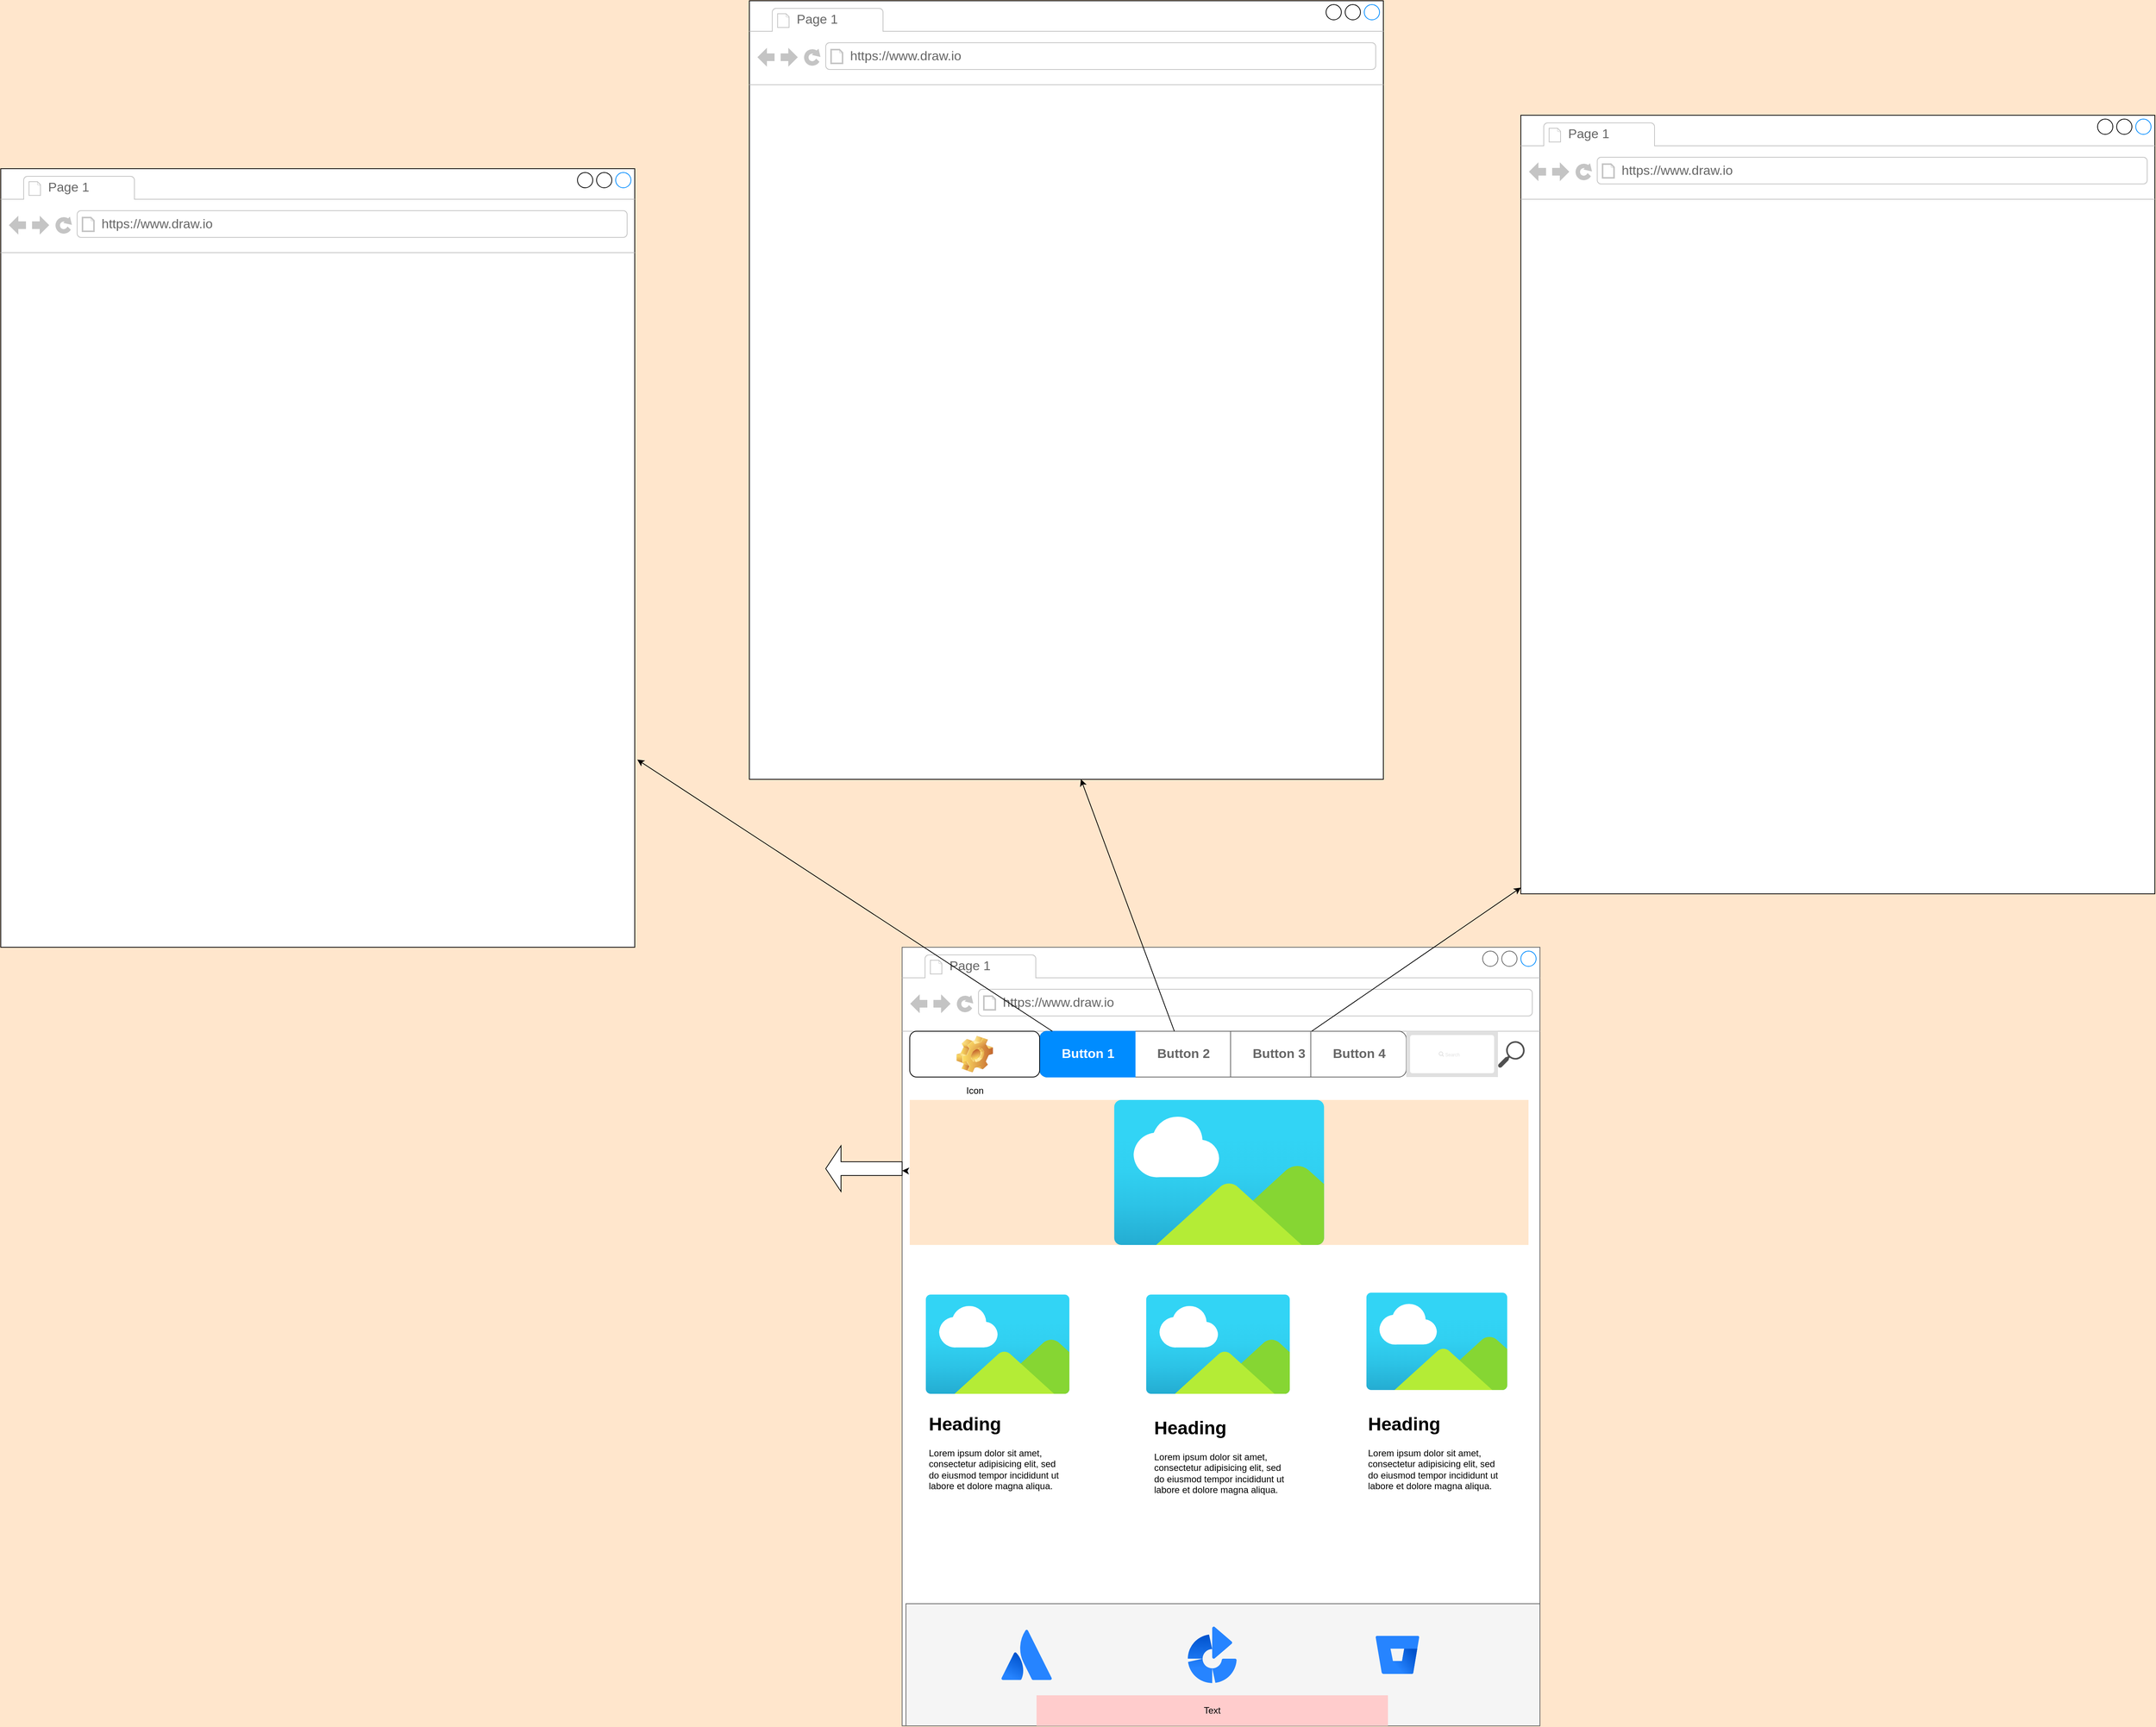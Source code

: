<mxfile version="13.8.5" type="device"><diagram id="nquxSW2EWvUy3xCIzegR" name="Page-1"><mxGraphModel dx="4498" dy="3862" grid="1" gridSize="10" guides="1" tooltips="1" connect="1" arrows="1" fold="1" page="1" pageScale="1" pageWidth="827" pageHeight="1169" background="#FFE6CC" math="0" shadow="0"><root><mxCell id="0"/><mxCell id="1" parent="0"/><mxCell id="k9MSwd4dMeBgfNoc8CX9-3" value="" style="strokeWidth=1;shadow=0;dashed=0;align=center;html=1;shape=mxgraph.mockup.containers.browserWindow;rSize=0;strokeColor=#666666;strokeColor2=#008cff;strokeColor3=#c4c4c4;mainText=,;recursiveResize=0;" vertex="1" parent="1"><mxGeometry x="90" y="-730" width="835" height="1020" as="geometry"/></mxCell><mxCell id="k9MSwd4dMeBgfNoc8CX9-4" value="Page 1" style="strokeWidth=1;shadow=0;dashed=0;align=center;html=1;shape=mxgraph.mockup.containers.anchor;fontSize=17;fontColor=#666666;align=left;" vertex="1" parent="k9MSwd4dMeBgfNoc8CX9-3"><mxGeometry x="60" y="12" width="110" height="26" as="geometry"/></mxCell><mxCell id="k9MSwd4dMeBgfNoc8CX9-5" value="https://www.draw.io" style="strokeWidth=1;shadow=0;dashed=0;align=center;html=1;shape=mxgraph.mockup.containers.anchor;rSize=0;fontSize=17;fontColor=#666666;align=left;" vertex="1" parent="k9MSwd4dMeBgfNoc8CX9-3"><mxGeometry x="130" y="60" width="250" height="26" as="geometry"/></mxCell><mxCell id="k9MSwd4dMeBgfNoc8CX9-6" value="" style="strokeWidth=1;shadow=0;dashed=0;align=center;html=1;shape=mxgraph.mockup.rrect;rSize=10;fillColor=#ffffff;strokeColor=#666666;" vertex="1" parent="k9MSwd4dMeBgfNoc8CX9-3"><mxGeometry x="180" y="110" width="480" height="60" as="geometry"/></mxCell><mxCell id="k9MSwd4dMeBgfNoc8CX9-7" value="Button 2" style="strokeColor=inherit;fillColor=inherit;gradientColor=inherit;strokeWidth=1;shadow=0;dashed=0;align=center;html=1;shape=mxgraph.mockup.rrect;rSize=0;fontSize=17;fontColor=#666666;fontStyle=1;resizeHeight=1;" vertex="1" parent="k9MSwd4dMeBgfNoc8CX9-6"><mxGeometry width="125" height="60" relative="1" as="geometry"><mxPoint x="125" as="offset"/></mxGeometry></mxCell><mxCell id="k9MSwd4dMeBgfNoc8CX9-8" value="Button 3" style="strokeColor=inherit;fillColor=inherit;gradientColor=inherit;strokeWidth=1;shadow=0;dashed=0;align=center;html=1;shape=mxgraph.mockup.rrect;rSize=0;fontSize=17;fontColor=#666666;fontStyle=1;resizeHeight=1;" vertex="1" parent="k9MSwd4dMeBgfNoc8CX9-6"><mxGeometry width="125" height="60" relative="1" as="geometry"><mxPoint x="250" as="offset"/></mxGeometry></mxCell><mxCell id="k9MSwd4dMeBgfNoc8CX9-9" value="Button 4" style="strokeColor=inherit;fillColor=inherit;gradientColor=inherit;strokeWidth=1;shadow=0;dashed=0;align=center;html=1;shape=mxgraph.mockup.rightButton;rSize=10;fontSize=17;fontColor=#666666;fontStyle=1;resizeHeight=1;" vertex="1" parent="k9MSwd4dMeBgfNoc8CX9-6"><mxGeometry x="1" width="125" height="60" relative="1" as="geometry"><mxPoint x="-125" as="offset"/></mxGeometry></mxCell><mxCell id="k9MSwd4dMeBgfNoc8CX9-10" value="Button 1" style="strokeWidth=1;shadow=0;dashed=0;align=center;html=1;shape=mxgraph.mockup.leftButton;rSize=10;fontSize=17;fontColor=#ffffff;fontStyle=1;fillColor=#008cff;strokeColor=#008cff;resizeHeight=1;" vertex="1" parent="k9MSwd4dMeBgfNoc8CX9-6"><mxGeometry width="125" height="60" relative="1" as="geometry"/></mxCell><mxCell id="k9MSwd4dMeBgfNoc8CX9-11" value="Icon" style="icon;html=1;image=img/clipart/Gear_128x128.png" vertex="1" parent="k9MSwd4dMeBgfNoc8CX9-3"><mxGeometry x="10" y="110" width="170" height="60" as="geometry"/></mxCell><mxCell id="k9MSwd4dMeBgfNoc8CX9-12" value="" style="pointerEvents=1;shadow=0;dashed=0;html=1;strokeColor=none;fillColor=#505050;labelPosition=center;verticalLabelPosition=bottom;verticalAlign=top;outlineConnect=0;align=center;shape=mxgraph.office.concepts.search;" vertex="1" parent="k9MSwd4dMeBgfNoc8CX9-3"><mxGeometry x="780" y="123" width="35" height="35" as="geometry"/></mxCell><mxCell id="k9MSwd4dMeBgfNoc8CX9-13" value="" style="shape=rect;fillColor=#e0e0e0;strokeColor=none;" vertex="1" parent="k9MSwd4dMeBgfNoc8CX9-3"><mxGeometry x="660" y="110" width="120" height="60" as="geometry"/></mxCell><mxCell id="k9MSwd4dMeBgfNoc8CX9-14" value="" style="html=1;strokeWidth=1;shadow=0;dashed=0;shape=mxgraph.ios7ui.marginRect;rx=3;ry=3;rectMargin=5;strokeColor=none;" vertex="1" parent="k9MSwd4dMeBgfNoc8CX9-13"><mxGeometry width="120" height="60" as="geometry"/></mxCell><mxCell id="k9MSwd4dMeBgfNoc8CX9-15" value="Search" style="shape=mxgraph.ios7.icons.looking_glass;strokeColor=#e0e0e0;fillColor=none;fontColor=#e0e0e0;labelPosition=right;verticalLabelPosition=middle;align=left;verticalAlign=middle;fontSize=6;fontStyle=0;spacingTop=2;" vertex="1" parent="k9MSwd4dMeBgfNoc8CX9-13"><mxGeometry x="0.5" y="0.5" width="6" height="6" relative="1" as="geometry"><mxPoint x="-17" y="-3" as="offset"/></mxGeometry></mxCell><mxCell id="k9MSwd4dMeBgfNoc8CX9-16" value="" style="aspect=fixed;html=1;points=[];align=center;image;fontSize=12;image=img/lib/azure2/general/Image.svg;fontFamily=Helvetica;fontColor=#000000;strokeColor=#000000;fillColor=#ffffff;imageBackground=#FFE6CC;" vertex="1" parent="k9MSwd4dMeBgfNoc8CX9-3"><mxGeometry x="10" y="200" width="810" height="190" as="geometry"/></mxCell><mxCell id="k9MSwd4dMeBgfNoc8CX9-26" value="" style="aspect=fixed;html=1;points=[];align=center;image;fontSize=12;image=img/lib/azure2/general/Image.svg;fontFamily=Helvetica;fontColor=#000000;strokeColor=#000000;fillColor=#FFCCCC;" vertex="1" parent="k9MSwd4dMeBgfNoc8CX9-3"><mxGeometry x="20" y="455" width="210" height="130" as="geometry"/></mxCell><mxCell id="k9MSwd4dMeBgfNoc8CX9-28" value="" style="aspect=fixed;html=1;points=[];align=center;image;fontSize=12;image=img/lib/azure2/general/Image.svg;fontFamily=Helvetica;fontColor=#000000;strokeColor=#000000;fillColor=#FFCCCC;" vertex="1" parent="k9MSwd4dMeBgfNoc8CX9-3"><mxGeometry x="308.5" y="455" width="210" height="130" as="geometry"/></mxCell><mxCell id="k9MSwd4dMeBgfNoc8CX9-29" value="" style="aspect=fixed;html=1;points=[];align=center;image;fontSize=12;image=img/lib/azure2/general/Image.svg;fontFamily=Helvetica;fontColor=#000000;strokeColor=#000000;fillColor=#FFCCCC;" vertex="1" parent="k9MSwd4dMeBgfNoc8CX9-3"><mxGeometry x="600" y="452.5" width="200" height="127.5" as="geometry"/></mxCell><mxCell id="k9MSwd4dMeBgfNoc8CX9-21" value="" style="rounded=0;whiteSpace=wrap;html=1;fillColor=#f5f5f5;strokeColor=#666666;fontColor=#333333;" vertex="1" parent="k9MSwd4dMeBgfNoc8CX9-3"><mxGeometry x="5" y="860" width="830" height="160" as="geometry"/></mxCell><mxCell id="k9MSwd4dMeBgfNoc8CX9-23" value="" style="image;image=img/lib/atlassian/Bamboo_Logo.svg;" vertex="1" parent="k9MSwd4dMeBgfNoc8CX9-3"><mxGeometry x="374" y="890" width="64" height="74" as="geometry"/></mxCell><mxCell id="k9MSwd4dMeBgfNoc8CX9-22" value="" style="image;image=img/lib/atlassian/Atlassian_Logo.svg;" vertex="1" parent="k9MSwd4dMeBgfNoc8CX9-3"><mxGeometry x="130" y="894" width="66" height="66" as="geometry"/></mxCell><mxCell id="k9MSwd4dMeBgfNoc8CX9-24" value="" style="image;image=img/lib/atlassian/Bitbucket_Logo.svg;" vertex="1" parent="k9MSwd4dMeBgfNoc8CX9-3"><mxGeometry x="620" y="902" width="57" height="50" as="geometry"/></mxCell><mxCell id="k9MSwd4dMeBgfNoc8CX9-25" value="Text" style="text;html=1;strokeColor=none;align=center;verticalAlign=middle;whiteSpace=wrap;rounded=0;fillColor=#FFCCCC;" vertex="1" parent="k9MSwd4dMeBgfNoc8CX9-3"><mxGeometry x="176" y="980" width="460" height="40" as="geometry"/></mxCell><mxCell id="k9MSwd4dMeBgfNoc8CX9-32" value="&lt;h1&gt;Heading&lt;/h1&gt;&lt;p&gt;Lorem ipsum dolor sit amet, consectetur adipisicing elit, sed do eiusmod tempor incididunt ut labore et dolore magna aliqua.&lt;/p&gt;" style="text;html=1;strokeColor=none;fillColor=none;spacing=5;spacingTop=-20;whiteSpace=wrap;overflow=hidden;rounded=0;" vertex="1" parent="k9MSwd4dMeBgfNoc8CX9-3"><mxGeometry x="605" y="605" width="190" height="185" as="geometry"/></mxCell><mxCell id="k9MSwd4dMeBgfNoc8CX9-33" value="&lt;h1&gt;Heading&lt;/h1&gt;&lt;p&gt;Lorem ipsum dolor sit amet, consectetur adipisicing elit, sed do eiusmod tempor incididunt ut labore et dolore magna aliqua.&lt;/p&gt;" style="text;html=1;strokeColor=none;fillColor=none;spacing=5;spacingTop=-20;whiteSpace=wrap;overflow=hidden;rounded=0;" vertex="1" parent="k9MSwd4dMeBgfNoc8CX9-3"><mxGeometry x="325" y="610" width="190" height="200" as="geometry"/></mxCell><mxCell id="k9MSwd4dMeBgfNoc8CX9-34" value="&lt;h1&gt;Heading&lt;/h1&gt;&lt;p&gt;Lorem ipsum dolor sit amet, consectetur adipisicing elit, sed do eiusmod tempor incididunt ut labore et dolore magna aliqua.&lt;/p&gt;" style="text;html=1;strokeColor=none;fillColor=none;spacing=5;spacingTop=-20;whiteSpace=wrap;overflow=hidden;rounded=0;" vertex="1" parent="k9MSwd4dMeBgfNoc8CX9-3"><mxGeometry x="30" y="605" width="190" height="185" as="geometry"/></mxCell><mxCell id="k9MSwd4dMeBgfNoc8CX9-18" value="" style="endArrow=classic;html=1;exitX=0.002;exitY=0.287;exitDx=0;exitDy=0;exitPerimeter=0;" edge="1" parent="1" source="k9MSwd4dMeBgfNoc8CX9-3" target="k9MSwd4dMeBgfNoc8CX9-36"><mxGeometry width="50" height="50" relative="1" as="geometry"><mxPoint x="390" y="420" as="sourcePoint"/><mxPoint x="-10" y="273" as="targetPoint"/></mxGeometry></mxCell><mxCell id="k9MSwd4dMeBgfNoc8CX9-36" value="" style="shape=singleArrow;direction=west;whiteSpace=wrap;html=1;" vertex="1" parent="1"><mxGeometry x="-10" y="-470" width="100" height="60" as="geometry"/></mxCell><mxCell id="k9MSwd4dMeBgfNoc8CX9-37" value="" style="strokeWidth=1;shadow=0;dashed=0;align=center;html=1;shape=mxgraph.mockup.containers.browserWindow;rSize=0;strokeColor2=#008cff;strokeColor3=#c4c4c4;mainText=,;recursiveResize=0;" vertex="1" parent="1"><mxGeometry x="900" y="-1820" width="830" height="1020" as="geometry"/></mxCell><mxCell id="k9MSwd4dMeBgfNoc8CX9-38" value="Page 1" style="strokeWidth=1;shadow=0;dashed=0;align=center;html=1;shape=mxgraph.mockup.containers.anchor;fontSize=17;fontColor=#666666;align=left;" vertex="1" parent="k9MSwd4dMeBgfNoc8CX9-37"><mxGeometry x="60" y="12" width="110" height="26" as="geometry"/></mxCell><mxCell id="k9MSwd4dMeBgfNoc8CX9-39" value="https://www.draw.io" style="strokeWidth=1;shadow=0;dashed=0;align=center;html=1;shape=mxgraph.mockup.containers.anchor;rSize=0;fontSize=17;fontColor=#666666;align=left;" vertex="1" parent="k9MSwd4dMeBgfNoc8CX9-37"><mxGeometry x="130" y="60" width="250" height="26" as="geometry"/></mxCell><mxCell id="k9MSwd4dMeBgfNoc8CX9-40" value="" style="strokeWidth=1;shadow=0;dashed=0;align=center;html=1;shape=mxgraph.mockup.containers.browserWindow;rSize=0;strokeColor2=#008cff;strokeColor3=#c4c4c4;mainText=,;recursiveResize=0;" vertex="1" parent="1"><mxGeometry x="-1090" y="-1750" width="830" height="1020" as="geometry"/></mxCell><mxCell id="k9MSwd4dMeBgfNoc8CX9-41" value="Page 1" style="strokeWidth=1;shadow=0;dashed=0;align=center;html=1;shape=mxgraph.mockup.containers.anchor;fontSize=17;fontColor=#666666;align=left;" vertex="1" parent="k9MSwd4dMeBgfNoc8CX9-40"><mxGeometry x="60" y="12" width="110" height="26" as="geometry"/></mxCell><mxCell id="k9MSwd4dMeBgfNoc8CX9-42" value="https://www.draw.io" style="strokeWidth=1;shadow=0;dashed=0;align=center;html=1;shape=mxgraph.mockup.containers.anchor;rSize=0;fontSize=17;fontColor=#666666;align=left;" vertex="1" parent="k9MSwd4dMeBgfNoc8CX9-40"><mxGeometry x="130" y="60" width="250" height="26" as="geometry"/></mxCell><mxCell id="k9MSwd4dMeBgfNoc8CX9-43" value="" style="strokeWidth=1;shadow=0;dashed=0;align=center;html=1;shape=mxgraph.mockup.containers.browserWindow;rSize=0;strokeColor2=#008cff;strokeColor3=#c4c4c4;mainText=,;recursiveResize=0;" vertex="1" parent="1"><mxGeometry x="-110" y="-1970" width="830" height="1020" as="geometry"/></mxCell><mxCell id="k9MSwd4dMeBgfNoc8CX9-44" value="Page 1" style="strokeWidth=1;shadow=0;dashed=0;align=center;html=1;shape=mxgraph.mockup.containers.anchor;fontSize=17;fontColor=#666666;align=left;" vertex="1" parent="k9MSwd4dMeBgfNoc8CX9-43"><mxGeometry x="60" y="12" width="110" height="26" as="geometry"/></mxCell><mxCell id="k9MSwd4dMeBgfNoc8CX9-45" value="https://www.draw.io" style="strokeWidth=1;shadow=0;dashed=0;align=center;html=1;shape=mxgraph.mockup.containers.anchor;rSize=0;fontSize=17;fontColor=#666666;align=left;" vertex="1" parent="k9MSwd4dMeBgfNoc8CX9-43"><mxGeometry x="130" y="60" width="250" height="26" as="geometry"/></mxCell><mxCell id="k9MSwd4dMeBgfNoc8CX9-47" value="" style="endArrow=classic;html=1;entryX=1.004;entryY=0.759;entryDx=0;entryDy=0;entryPerimeter=0;" edge="1" parent="1" source="k9MSwd4dMeBgfNoc8CX9-10" target="k9MSwd4dMeBgfNoc8CX9-40"><mxGeometry width="50" height="50" relative="1" as="geometry"><mxPoint x="320" y="-640" as="sourcePoint"/><mxPoint x="370" y="-690" as="targetPoint"/></mxGeometry></mxCell><mxCell id="k9MSwd4dMeBgfNoc8CX9-48" value="" style="endArrow=classic;html=1;entryX=0.523;entryY=1;entryDx=0;entryDy=0;entryPerimeter=0;" edge="1" parent="1" source="k9MSwd4dMeBgfNoc8CX9-7" target="k9MSwd4dMeBgfNoc8CX9-43"><mxGeometry width="50" height="50" relative="1" as="geometry"><mxPoint x="320" y="-960" as="sourcePoint"/><mxPoint x="370" y="-1010" as="targetPoint"/></mxGeometry></mxCell><mxCell id="k9MSwd4dMeBgfNoc8CX9-49" value="" style="endArrow=classic;html=1;entryX=0;entryY=0.992;entryDx=0;entryDy=0;entryPerimeter=0;" edge="1" parent="1" source="k9MSwd4dMeBgfNoc8CX9-8" target="k9MSwd4dMeBgfNoc8CX9-37"><mxGeometry width="50" height="50" relative="1" as="geometry"><mxPoint x="320" y="-560" as="sourcePoint"/><mxPoint x="900" y="-880" as="targetPoint"/></mxGeometry></mxCell></root></mxGraphModel></diagram></mxfile>